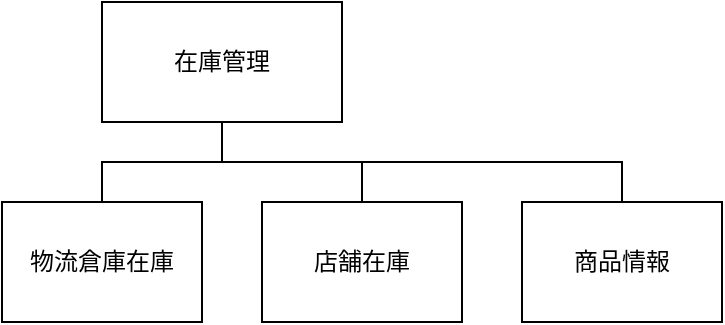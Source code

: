 <mxfile version="12.1.0" type="device" pages="1"><diagram id="4Y8vLPbGwNCtz-7F2Xv8" name="Page-1"><mxGraphModel dx="538" dy="500" grid="1" gridSize="10" guides="1" tooltips="1" connect="1" arrows="1" fold="1" page="1" pageScale="1" pageWidth="827" pageHeight="1169" math="0" shadow="0"><root><mxCell id="0"/><mxCell id="1" parent="0"/><UserObject label="在庫管理" treeRoot="1" id="3oHcFFwi6BJ42-X7Pc55-1"><mxCell style="whiteSpace=wrap;html=1;align=center;treeFolding=1;treeMoving=1;container=1;recursiveResize=0;" vertex="1" parent="1"><mxGeometry x="210" y="20" width="120" height="60" as="geometry"/></mxCell></UserObject><mxCell id="3oHcFFwi6BJ42-X7Pc55-2" value="店舗在庫" style="whiteSpace=wrap;html=1;align=center;verticalAlign=middle;container=1;recursiveResize=0;treeFolding=1;treeMoving=1;" vertex="1" parent="1"><mxGeometry x="290" y="120" width="100" height="60" as="geometry"/></mxCell><mxCell id="3oHcFFwi6BJ42-X7Pc55-3" value="" style="edgeStyle=elbowEdgeStyle;elbow=vertical;startArrow=none;endArrow=none;rounded=0;" edge="1" target="3oHcFFwi6BJ42-X7Pc55-2" parent="1"><mxGeometry relative="1" as="geometry"><mxPoint x="270" y="80" as="sourcePoint"/></mxGeometry></mxCell><mxCell id="3oHcFFwi6BJ42-X7Pc55-4" value="物流倉庫在庫" style="whiteSpace=wrap;html=1;align=center;verticalAlign=middle;container=1;recursiveResize=0;treeFolding=1;treeMoving=1;" vertex="1" parent="1"><mxGeometry x="160" y="120" width="100" height="60" as="geometry"/></mxCell><mxCell id="3oHcFFwi6BJ42-X7Pc55-5" value="" style="edgeStyle=elbowEdgeStyle;elbow=vertical;startArrow=none;endArrow=none;rounded=0;" edge="1" target="3oHcFFwi6BJ42-X7Pc55-4" parent="1"><mxGeometry relative="1" as="geometry"><mxPoint x="270" y="80" as="sourcePoint"/></mxGeometry></mxCell><mxCell id="3oHcFFwi6BJ42-X7Pc55-6" value="商品情報" style="whiteSpace=wrap;html=1;align=center;verticalAlign=middle;container=1;recursiveResize=0;treeFolding=1;treeMoving=1;" vertex="1" parent="1"><mxGeometry x="420" y="120" width="100" height="60" as="geometry"/></mxCell><mxCell id="3oHcFFwi6BJ42-X7Pc55-7" value="" style="edgeStyle=elbowEdgeStyle;elbow=vertical;startArrow=none;endArrow=none;rounded=0;" edge="1" target="3oHcFFwi6BJ42-X7Pc55-6" parent="1"><mxGeometry relative="1" as="geometry"><mxPoint x="340" y="110" as="sourcePoint"/><Array as="points"><mxPoint x="470" y="100"/></Array></mxGeometry></mxCell></root></mxGraphModel></diagram></mxfile>